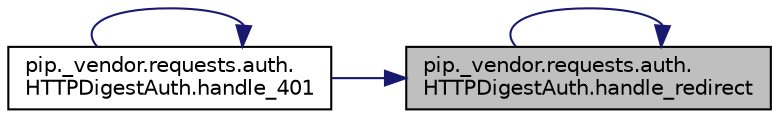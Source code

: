 digraph "pip._vendor.requests.auth.HTTPDigestAuth.handle_redirect"
{
 // LATEX_PDF_SIZE
  edge [fontname="Helvetica",fontsize="10",labelfontname="Helvetica",labelfontsize="10"];
  node [fontname="Helvetica",fontsize="10",shape=record];
  rankdir="RL";
  Node1 [label="pip._vendor.requests.auth.\lHTTPDigestAuth.handle_redirect",height=0.2,width=0.4,color="black", fillcolor="grey75", style="filled", fontcolor="black",tooltip=" "];
  Node1 -> Node2 [dir="back",color="midnightblue",fontsize="10",style="solid",fontname="Helvetica"];
  Node2 [label="pip._vendor.requests.auth.\lHTTPDigestAuth.handle_401",height=0.2,width=0.4,color="black", fillcolor="white", style="filled",URL="$d2/de6/classpip_1_1__vendor_1_1requests_1_1auth_1_1_h_t_t_p_digest_auth.html#a760c131ecbcaf15ea8747d479f8ab6f7",tooltip=" "];
  Node2 -> Node2 [dir="back",color="midnightblue",fontsize="10",style="solid",fontname="Helvetica"];
  Node1 -> Node1 [dir="back",color="midnightblue",fontsize="10",style="solid",fontname="Helvetica"];
}
